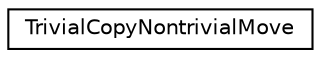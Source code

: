 digraph "Graphical Class Hierarchy"
{
  edge [fontname="Helvetica",fontsize="10",labelfontname="Helvetica",labelfontsize="10"];
  node [fontname="Helvetica",fontsize="10",shape=record];
  rankdir="LR";
  Node0 [label="TrivialCopyNontrivialMove",height=0.2,width=0.4,color="black", fillcolor="white", style="filled",URL="$struct_trivial_copy_nontrivial_move.html"];
}
